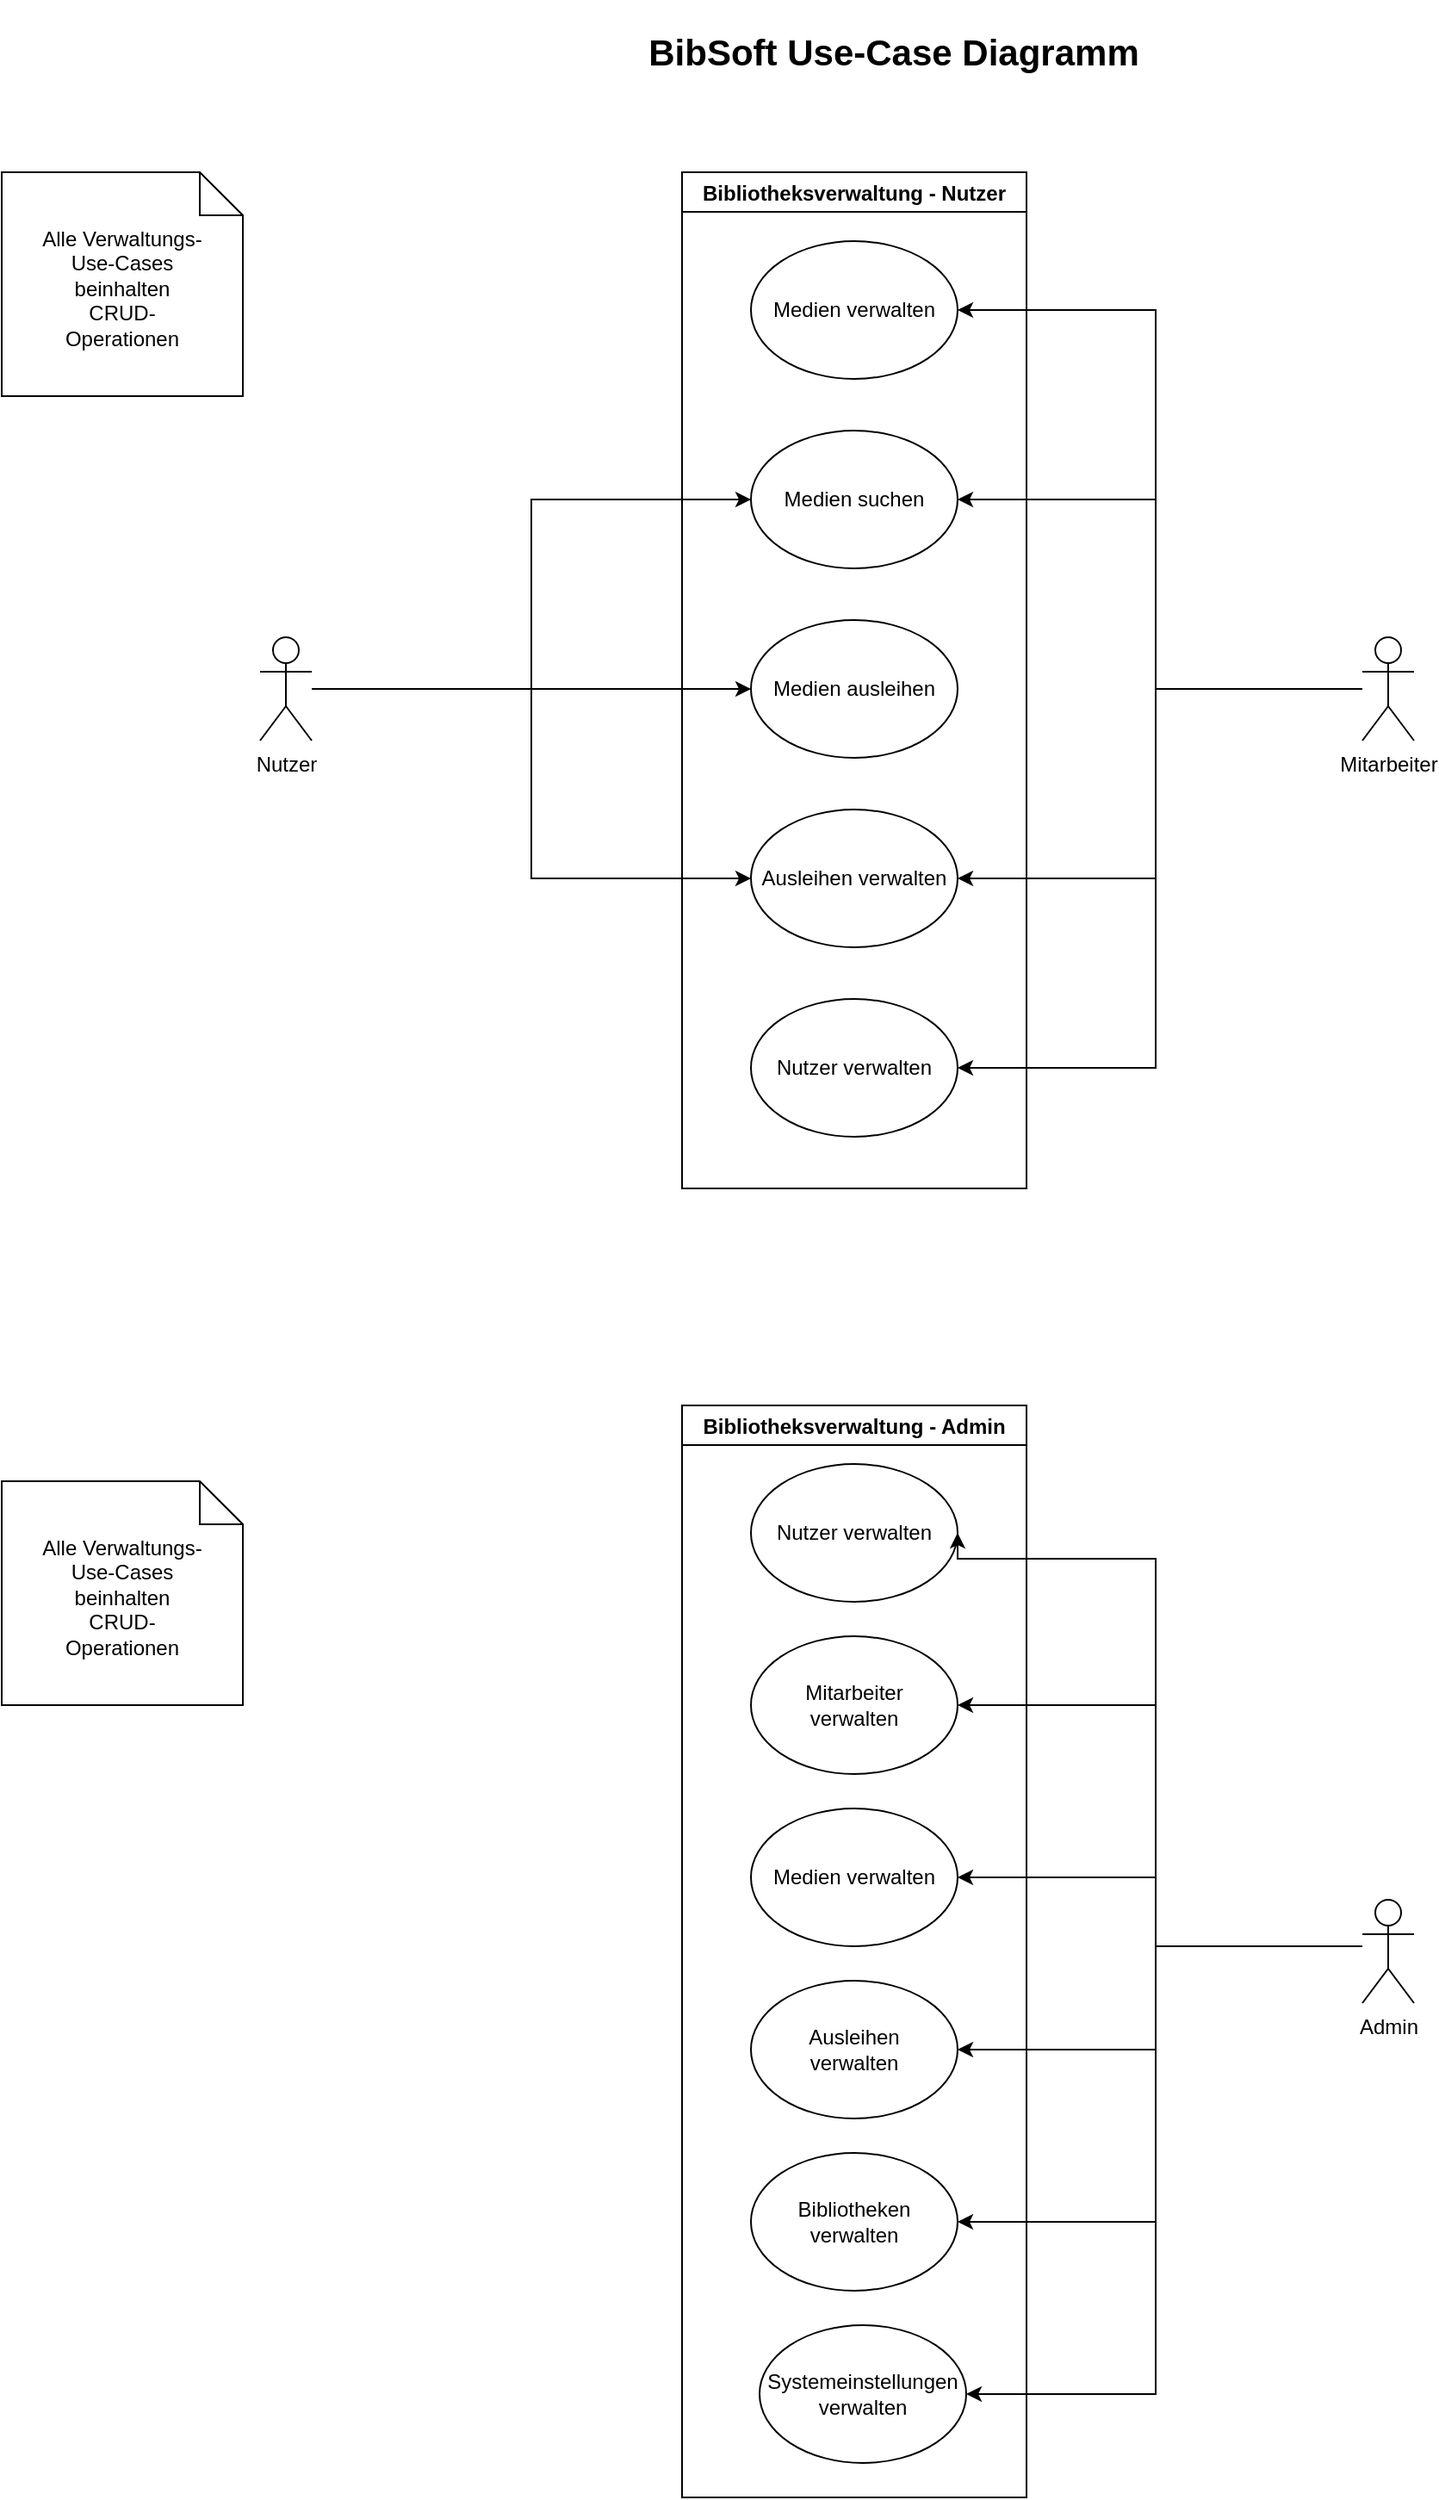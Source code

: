 <mxfile version="18.0.1" type="device" pages="5"><diagram name="Use-Case Diagramm" id="djDJoDXQgX2-3tN58dnz"><mxGraphModel dx="1106" dy="997" grid="1" gridSize="10" guides="1" tooltips="1" connect="1" arrows="1" fold="1" page="1" pageScale="1" pageWidth="1169" pageHeight="826" background="none" math="0" shadow="0"><root><mxCell id="TkkRz2cj36Zkjuk1ANnA-0"/><mxCell id="TkkRz2cj36Zkjuk1ANnA-1" parent="TkkRz2cj36Zkjuk1ANnA-0"/><mxCell id="TkkRz2cj36Zkjuk1ANnA-2" value="Bibliotheksverwaltung - Nutzer" style="swimlane;" parent="TkkRz2cj36Zkjuk1ANnA-1" vertex="1"><mxGeometry x="485" y="130" width="200" height="590" as="geometry"/></mxCell><mxCell id="TkkRz2cj36Zkjuk1ANnA-3" value="Medien suchen" style="ellipse;whiteSpace=wrap;html=1;" parent="TkkRz2cj36Zkjuk1ANnA-2" vertex="1"><mxGeometry x="40" y="150" width="120" height="80" as="geometry"/></mxCell><mxCell id="TkkRz2cj36Zkjuk1ANnA-4" value="Medien ausleihen" style="ellipse;whiteSpace=wrap;html=1;" parent="TkkRz2cj36Zkjuk1ANnA-2" vertex="1"><mxGeometry x="40" y="260" width="120" height="80" as="geometry"/></mxCell><mxCell id="TkkRz2cj36Zkjuk1ANnA-5" value="Ausleihen verwalten" style="ellipse;whiteSpace=wrap;html=1;" parent="TkkRz2cj36Zkjuk1ANnA-2" vertex="1"><mxGeometry x="40" y="370" width="120" height="80" as="geometry"/></mxCell><mxCell id="TkkRz2cj36Zkjuk1ANnA-6" value="Medien verwalten" style="ellipse;whiteSpace=wrap;html=1;" parent="TkkRz2cj36Zkjuk1ANnA-2" vertex="1"><mxGeometry x="40" y="40" width="120" height="80" as="geometry"/></mxCell><mxCell id="TkkRz2cj36Zkjuk1ANnA-7" value="Nutzer verwalten" style="ellipse;whiteSpace=wrap;html=1;" parent="TkkRz2cj36Zkjuk1ANnA-2" vertex="1"><mxGeometry x="40" y="480" width="120" height="80" as="geometry"/></mxCell><mxCell id="TkkRz2cj36Zkjuk1ANnA-8" style="edgeStyle=orthogonalEdgeStyle;rounded=0;orthogonalLoop=1;jettySize=auto;html=1;entryX=0;entryY=0.5;entryDx=0;entryDy=0;" parent="TkkRz2cj36Zkjuk1ANnA-1" source="TkkRz2cj36Zkjuk1ANnA-11" target="TkkRz2cj36Zkjuk1ANnA-3" edge="1"><mxGeometry relative="1" as="geometry"/></mxCell><mxCell id="TkkRz2cj36Zkjuk1ANnA-9" style="edgeStyle=orthogonalEdgeStyle;rounded=0;orthogonalLoop=1;jettySize=auto;html=1;entryX=0;entryY=0.5;entryDx=0;entryDy=0;" parent="TkkRz2cj36Zkjuk1ANnA-1" source="TkkRz2cj36Zkjuk1ANnA-11" target="TkkRz2cj36Zkjuk1ANnA-4" edge="1"><mxGeometry relative="1" as="geometry"/></mxCell><mxCell id="TkkRz2cj36Zkjuk1ANnA-10" style="edgeStyle=orthogonalEdgeStyle;rounded=0;orthogonalLoop=1;jettySize=auto;html=1;entryX=0;entryY=0.5;entryDx=0;entryDy=0;" parent="TkkRz2cj36Zkjuk1ANnA-1" source="TkkRz2cj36Zkjuk1ANnA-11" target="TkkRz2cj36Zkjuk1ANnA-5" edge="1"><mxGeometry relative="1" as="geometry"/></mxCell><mxCell id="TkkRz2cj36Zkjuk1ANnA-11" value="Nutzer" style="shape=umlActor;verticalLabelPosition=bottom;verticalAlign=top;html=1;outlineConnect=0;" parent="TkkRz2cj36Zkjuk1ANnA-1" vertex="1"><mxGeometry x="240" y="400" width="30" height="60" as="geometry"/></mxCell><mxCell id="TkkRz2cj36Zkjuk1ANnA-12" style="edgeStyle=orthogonalEdgeStyle;rounded=0;orthogonalLoop=1;jettySize=auto;html=1;entryX=1;entryY=0.5;entryDx=0;entryDy=0;startArrow=none;startFill=0;endArrow=classic;endFill=1;" parent="TkkRz2cj36Zkjuk1ANnA-1" source="TkkRz2cj36Zkjuk1ANnA-16" target="TkkRz2cj36Zkjuk1ANnA-6" edge="1"><mxGeometry relative="1" as="geometry"><Array as="points"><mxPoint x="760" y="430"/><mxPoint x="760" y="210"/></Array></mxGeometry></mxCell><mxCell id="TkkRz2cj36Zkjuk1ANnA-13" style="edgeStyle=orthogonalEdgeStyle;rounded=0;orthogonalLoop=1;jettySize=auto;html=1;entryX=1;entryY=0.5;entryDx=0;entryDy=0;startArrow=none;startFill=0;endArrow=classic;endFill=1;" parent="TkkRz2cj36Zkjuk1ANnA-1" source="TkkRz2cj36Zkjuk1ANnA-16" target="TkkRz2cj36Zkjuk1ANnA-3" edge="1"><mxGeometry relative="1" as="geometry"><Array as="points"><mxPoint x="760" y="430"/><mxPoint x="760" y="320"/></Array></mxGeometry></mxCell><mxCell id="TkkRz2cj36Zkjuk1ANnA-14" style="edgeStyle=orthogonalEdgeStyle;rounded=0;orthogonalLoop=1;jettySize=auto;html=1;entryX=1;entryY=0.5;entryDx=0;entryDy=0;startArrow=none;startFill=0;endArrow=classic;endFill=1;" parent="TkkRz2cj36Zkjuk1ANnA-1" source="TkkRz2cj36Zkjuk1ANnA-16" target="TkkRz2cj36Zkjuk1ANnA-5" edge="1"><mxGeometry relative="1" as="geometry"><Array as="points"><mxPoint x="760" y="430"/><mxPoint x="760" y="540"/></Array></mxGeometry></mxCell><mxCell id="TkkRz2cj36Zkjuk1ANnA-15" style="edgeStyle=orthogonalEdgeStyle;rounded=0;orthogonalLoop=1;jettySize=auto;html=1;entryX=1;entryY=0.5;entryDx=0;entryDy=0;startArrow=none;startFill=0;endArrow=classic;endFill=1;" parent="TkkRz2cj36Zkjuk1ANnA-1" source="TkkRz2cj36Zkjuk1ANnA-16" target="TkkRz2cj36Zkjuk1ANnA-7" edge="1"><mxGeometry relative="1" as="geometry"><Array as="points"><mxPoint x="760" y="430"/><mxPoint x="760" y="650"/></Array></mxGeometry></mxCell><mxCell id="TkkRz2cj36Zkjuk1ANnA-16" value="Mitarbeiter" style="shape=umlActor;verticalLabelPosition=bottom;verticalAlign=top;html=1;outlineConnect=0;" parent="TkkRz2cj36Zkjuk1ANnA-1" vertex="1"><mxGeometry x="880" y="400" width="30" height="60" as="geometry"/></mxCell><mxCell id="TkkRz2cj36Zkjuk1ANnA-17" value="Bibliotheksverwaltung - Admin" style="swimlane;" parent="TkkRz2cj36Zkjuk1ANnA-1" vertex="1"><mxGeometry x="485" y="846" width="200" height="634" as="geometry"/></mxCell><mxCell id="TkkRz2cj36Zkjuk1ANnA-18" value="Nutzer verwalten" style="ellipse;whiteSpace=wrap;html=1;" parent="TkkRz2cj36Zkjuk1ANnA-17" vertex="1"><mxGeometry x="40" y="34" width="120" height="80" as="geometry"/></mxCell><mxCell id="TkkRz2cj36Zkjuk1ANnA-19" value="Mitarbeiter&lt;br&gt;verwalten" style="ellipse;whiteSpace=wrap;html=1;" parent="TkkRz2cj36Zkjuk1ANnA-17" vertex="1"><mxGeometry x="40" y="134" width="120" height="80" as="geometry"/></mxCell><mxCell id="TkkRz2cj36Zkjuk1ANnA-20" value="Medien verwalten" style="ellipse;whiteSpace=wrap;html=1;" parent="TkkRz2cj36Zkjuk1ANnA-17" vertex="1"><mxGeometry x="40" y="234" width="120" height="80" as="geometry"/></mxCell><mxCell id="TkkRz2cj36Zkjuk1ANnA-21" value="Ausleihen&lt;br&gt;verwalten" style="ellipse;whiteSpace=wrap;html=1;" parent="TkkRz2cj36Zkjuk1ANnA-17" vertex="1"><mxGeometry x="40" y="334" width="120" height="80" as="geometry"/></mxCell><mxCell id="TkkRz2cj36Zkjuk1ANnA-22" value="Bibliotheken&lt;br&gt;verwalten" style="ellipse;whiteSpace=wrap;html=1;" parent="TkkRz2cj36Zkjuk1ANnA-17" vertex="1"><mxGeometry x="40" y="434" width="120" height="80" as="geometry"/></mxCell><mxCell id="TkkRz2cj36Zkjuk1ANnA-23" value="Systemeinstellungen&lt;br&gt;verwalten" style="ellipse;whiteSpace=wrap;html=1;" parent="TkkRz2cj36Zkjuk1ANnA-17" vertex="1"><mxGeometry x="45" y="534" width="120" height="80" as="geometry"/></mxCell><mxCell id="TkkRz2cj36Zkjuk1ANnA-24" style="edgeStyle=orthogonalEdgeStyle;rounded=0;orthogonalLoop=1;jettySize=auto;html=1;entryX=1;entryY=0.5;entryDx=0;entryDy=0;startArrow=none;startFill=0;endArrow=classic;endFill=1;" parent="TkkRz2cj36Zkjuk1ANnA-1" source="TkkRz2cj36Zkjuk1ANnA-30" target="TkkRz2cj36Zkjuk1ANnA-18" edge="1"><mxGeometry relative="1" as="geometry"><Array as="points"><mxPoint x="760" y="1160"/><mxPoint x="760" y="935"/><mxPoint x="645" y="935"/></Array></mxGeometry></mxCell><mxCell id="TkkRz2cj36Zkjuk1ANnA-25" style="edgeStyle=orthogonalEdgeStyle;rounded=0;orthogonalLoop=1;jettySize=auto;html=1;entryX=1;entryY=0.5;entryDx=0;entryDy=0;startArrow=none;startFill=0;endArrow=classic;endFill=1;" parent="TkkRz2cj36Zkjuk1ANnA-1" source="TkkRz2cj36Zkjuk1ANnA-30" target="TkkRz2cj36Zkjuk1ANnA-19" edge="1"><mxGeometry relative="1" as="geometry"><Array as="points"><mxPoint x="760" y="1160"/><mxPoint x="760" y="1020"/></Array></mxGeometry></mxCell><mxCell id="TkkRz2cj36Zkjuk1ANnA-26" style="edgeStyle=orthogonalEdgeStyle;rounded=0;orthogonalLoop=1;jettySize=auto;html=1;entryX=1;entryY=0.5;entryDx=0;entryDy=0;startArrow=none;startFill=0;endArrow=classic;endFill=1;" parent="TkkRz2cj36Zkjuk1ANnA-1" source="TkkRz2cj36Zkjuk1ANnA-30" target="TkkRz2cj36Zkjuk1ANnA-20" edge="1"><mxGeometry relative="1" as="geometry"><Array as="points"><mxPoint x="760" y="1160"/><mxPoint x="760" y="1120"/></Array></mxGeometry></mxCell><mxCell id="TkkRz2cj36Zkjuk1ANnA-27" style="edgeStyle=orthogonalEdgeStyle;rounded=0;orthogonalLoop=1;jettySize=auto;html=1;entryX=1;entryY=0.5;entryDx=0;entryDy=0;startArrow=none;startFill=0;endArrow=classic;endFill=1;" parent="TkkRz2cj36Zkjuk1ANnA-1" source="TkkRz2cj36Zkjuk1ANnA-30" target="TkkRz2cj36Zkjuk1ANnA-21" edge="1"><mxGeometry relative="1" as="geometry"><Array as="points"><mxPoint x="760" y="1160"/><mxPoint x="760" y="1220"/></Array></mxGeometry></mxCell><mxCell id="TkkRz2cj36Zkjuk1ANnA-28" style="edgeStyle=orthogonalEdgeStyle;rounded=0;orthogonalLoop=1;jettySize=auto;html=1;entryX=1;entryY=0.5;entryDx=0;entryDy=0;startArrow=none;startFill=0;endArrow=classic;endFill=1;" parent="TkkRz2cj36Zkjuk1ANnA-1" source="TkkRz2cj36Zkjuk1ANnA-30" target="TkkRz2cj36Zkjuk1ANnA-22" edge="1"><mxGeometry relative="1" as="geometry"><Array as="points"><mxPoint x="760" y="1160"/><mxPoint x="760" y="1320"/></Array></mxGeometry></mxCell><mxCell id="TkkRz2cj36Zkjuk1ANnA-29" style="edgeStyle=orthogonalEdgeStyle;rounded=0;orthogonalLoop=1;jettySize=auto;html=1;entryX=1;entryY=0.5;entryDx=0;entryDy=0;startArrow=none;startFill=0;endArrow=classic;endFill=1;" parent="TkkRz2cj36Zkjuk1ANnA-1" source="TkkRz2cj36Zkjuk1ANnA-30" target="TkkRz2cj36Zkjuk1ANnA-23" edge="1"><mxGeometry relative="1" as="geometry"><Array as="points"><mxPoint x="760" y="1160"/><mxPoint x="760" y="1420"/></Array></mxGeometry></mxCell><mxCell id="TkkRz2cj36Zkjuk1ANnA-30" value="Admin" style="shape=umlActor;verticalLabelPosition=bottom;verticalAlign=top;html=1;outlineConnect=0;" parent="TkkRz2cj36Zkjuk1ANnA-1" vertex="1"><mxGeometry x="880" y="1133" width="30" height="60" as="geometry"/></mxCell><mxCell id="TkkRz2cj36Zkjuk1ANnA-35" value="Alle Verwaltungs-&lt;br&gt;Use-Cases&lt;br&gt;beinhalten&lt;br&gt;CRUD-&lt;br&gt;Operationen" style="shape=note2;boundedLbl=1;whiteSpace=wrap;html=1;size=25;verticalAlign=top;align=center;" parent="TkkRz2cj36Zkjuk1ANnA-1" vertex="1"><mxGeometry x="90" y="890" width="140" height="130" as="geometry"/></mxCell><mxCell id="Mx2977dOOy_BFCgxzjFY-0" value="Alle Verwaltungs-&lt;br&gt;Use-Cases&lt;br&gt;beinhalten&lt;br&gt;CRUD-&lt;br&gt;Operationen" style="shape=note2;boundedLbl=1;whiteSpace=wrap;html=1;size=25;verticalAlign=top;align=center;" parent="TkkRz2cj36Zkjuk1ANnA-1" vertex="1"><mxGeometry x="90" y="130" width="140" height="130" as="geometry"/></mxCell><mxCell id="CvpU_7J1_pfPcStf9YZL-0" value="&lt;font style=&quot;font-size: 21px;&quot;&gt;&lt;b&gt;BibSoft Use-Case Diagramm&lt;/b&gt;&lt;/font&gt;" style="text;html=1;strokeColor=none;fillColor=none;align=center;verticalAlign=middle;whiteSpace=wrap;rounded=0;" parent="TkkRz2cj36Zkjuk1ANnA-1" vertex="1"><mxGeometry x="438" y="30" width="340" height="60" as="geometry"/></mxCell></root></mxGraphModel></diagram><diagram id="dsqW5R9QEfNY24bmlQZY" name="Verteilungsdiagramm"><mxGraphModel dx="2043" dy="2020" grid="1" gridSize="10" guides="1" tooltips="1" connect="1" arrows="1" fold="1" page="1" pageScale="1" pageWidth="1169" pageHeight="827" math="0" shadow="0"><root><mxCell id="0"/><mxCell id="1" parent="0"/><mxCell id="-2nlcYGv-UUn_dcejN8y-1" style="edgeStyle=orthogonalEdgeStyle;rounded=0;orthogonalLoop=1;jettySize=auto;html=1;startArrow=classic;startFill=1;endArrow=classic;endFill=1;" parent="1" source="99wlMZD27FYkTKZRDMi3-4" target="PqN9L8D5GDzpNG6LoYSj-1" edge="1"><mxGeometry relative="1" as="geometry"/></mxCell><mxCell id="pPR8oDIczGMeXyQ__RTo-3" value="Replikation" style="edgeLabel;html=1;align=center;verticalAlign=middle;resizable=0;points=[];" vertex="1" connectable="0" parent="-2nlcYGv-UUn_dcejN8y-1"><mxGeometry x="-0.01" y="-1" relative="1" as="geometry"><mxPoint as="offset"/></mxGeometry></mxCell><mxCell id="99wlMZD27FYkTKZRDMi3-4" value="Rechenzentrum 1" style="verticalAlign=top;align=center;spacingTop=8;spacingLeft=2;spacingRight=12;shape=cube;size=10;direction=south;fontStyle=4;html=1;fillColor=none;" parent="1" vertex="1"><mxGeometry x="40" y="190" width="430" height="260" as="geometry"/></mxCell><mxCell id="99wlMZD27FYkTKZRDMi3-2" value="Webserver" style="shape=module;align=left;spacingLeft=20;align=center;verticalAlign=top;" parent="1" vertex="1"><mxGeometry x="200" y="314" width="100" height="50" as="geometry"/></mxCell><mxCell id="99wlMZD27FYkTKZRDMi3-5" value="DBMS" style="shape=module;align=left;spacingLeft=20;align=center;verticalAlign=top;" parent="1" vertex="1"><mxGeometry x="70" y="240" width="100" height="50" as="geometry"/></mxCell><mxCell id="-2nlcYGv-UUn_dcejN8y-4" style="edgeStyle=orthogonalEdgeStyle;rounded=0;orthogonalLoop=1;jettySize=auto;html=1;entryX=0.99;entryY=0.499;entryDx=0;entryDy=0;entryPerimeter=0;startArrow=none;startFill=0;endArrow=classic;endFill=1;" parent="1" source="FHCLYnAmANprQJY8V0KU-1" target="-2nlcYGv-UUn_dcejN8y-2" edge="1"><mxGeometry relative="1" as="geometry"><Array as="points"><mxPoint x="580" y="707"/></Array></mxGeometry></mxCell><mxCell id="FHCLYnAmANprQJY8V0KU-1" value="Web-Client" style="verticalAlign=top;align=center;spacingTop=8;spacingLeft=2;spacingRight=12;shape=cube;size=10;direction=south;fontStyle=4;html=1;" parent="1" vertex="1"><mxGeometry x="520" y="720" width="120" height="54.67" as="geometry"/></mxCell><mxCell id="FHCLYnAmANprQJY8V0KU-3" value="Anwendungs-&#10;server" style="shape=module;align=left;spacingLeft=20;align=center;verticalAlign=top;" parent="1" vertex="1"><mxGeometry x="200" y="240" width="100" height="50" as="geometry"/></mxCell><mxCell id="Zk6dnU8Wee6MkrLu1Xx2-1" value="Load&#10;Balancer" style="shape=module;align=left;spacingLeft=20;align=center;verticalAlign=top;" parent="1" vertex="1"><mxGeometry x="200" y="387" width="100" height="50" as="geometry"/></mxCell><mxCell id="PqN9L8D5GDzpNG6LoYSj-1" value="Rechenzentrum 2" style="verticalAlign=top;align=center;spacingTop=8;spacingLeft=2;spacingRight=12;shape=cube;size=10;direction=south;fontStyle=4;html=1;fillColor=none;" parent="1" vertex="1"><mxGeometry x="670" y="190" width="430" height="260" as="geometry"/></mxCell><mxCell id="PqN9L8D5GDzpNG6LoYSj-2" value="Webserver" style="shape=module;align=left;spacingLeft=20;align=center;verticalAlign=top;" parent="1" vertex="1"><mxGeometry x="830" y="314" width="100" height="50" as="geometry"/></mxCell><mxCell id="PqN9L8D5GDzpNG6LoYSj-3" value="DBMS" style="shape=module;align=left;spacingLeft=20;align=center;verticalAlign=top;" parent="1" vertex="1"><mxGeometry x="700" y="240" width="100" height="50" as="geometry"/></mxCell><mxCell id="PqN9L8D5GDzpNG6LoYSj-4" value="Anwendungs-&#10;server" style="shape=module;align=left;spacingLeft=20;align=center;verticalAlign=top;" parent="1" vertex="1"><mxGeometry x="830" y="240" width="100" height="50" as="geometry"/></mxCell><mxCell id="PqN9L8D5GDzpNG6LoYSj-5" value="Load&#10;Balancer" style="shape=module;align=left;spacingLeft=20;align=center;verticalAlign=top;" parent="1" vertex="1"><mxGeometry x="830" y="387" width="100" height="50" as="geometry"/></mxCell><mxCell id="PqN9L8D5GDzpNG6LoYSj-7" style="edgeStyle=orthogonalEdgeStyle;rounded=0;orthogonalLoop=1;jettySize=auto;html=1;entryX=0;entryY=0;entryDx=260;entryDy=220;entryPerimeter=0;startArrow=none;startFill=0;endArrow=classic;endFill=1;exitX=0;exitY=0;exitDx=0;exitDy=55;exitPerimeter=0;" parent="1" source="-2nlcYGv-UUn_dcejN8y-2" target="99wlMZD27FYkTKZRDMi3-4" edge="1"><mxGeometry relative="1" as="geometry"><mxPoint x="580" y="530" as="sourcePoint"/></mxGeometry></mxCell><mxCell id="PqN9L8D5GDzpNG6LoYSj-8" style="edgeStyle=orthogonalEdgeStyle;rounded=0;orthogonalLoop=1;jettySize=auto;html=1;entryX=0;entryY=0;entryDx=260;entryDy=220;entryPerimeter=0;startArrow=none;startFill=0;endArrow=classic;endFill=1;exitX=0;exitY=0;exitDx=0;exitDy=55;exitPerimeter=0;" parent="1" source="-2nlcYGv-UUn_dcejN8y-2" target="PqN9L8D5GDzpNG6LoYSj-1" edge="1"><mxGeometry relative="1" as="geometry"><mxPoint x="580" y="530" as="sourcePoint"/></mxGeometry></mxCell><mxCell id="-2nlcYGv-UUn_dcejN8y-2" value="Router" style="verticalAlign=top;align=center;spacingTop=8;spacingLeft=2;spacingRight=12;shape=cube;size=10;direction=south;fontStyle=4;html=1;" parent="1" vertex="1"><mxGeometry x="520" y="550" width="120" height="54.67" as="geometry"/></mxCell><mxCell id="Ix0O3G1QQB4zPQ8G_onC-1" value="FiBu-&#10;server" style="shape=module;align=left;spacingLeft=20;align=center;verticalAlign=top;" parent="1" vertex="1"><mxGeometry x="330" y="240" width="100" height="50" as="geometry"/></mxCell><mxCell id="Ix0O3G1QQB4zPQ8G_onC-2" value="FiBu-&#10;server" style="shape=module;align=left;spacingLeft=20;align=center;verticalAlign=top;" parent="1" vertex="1"><mxGeometry x="970" y="240" width="100" height="50" as="geometry"/></mxCell><mxCell id="Ix0O3G1QQB4zPQ8G_onC-3" value="BI-&#10;server" style="shape=module;align=left;spacingLeft=20;align=center;verticalAlign=top;" parent="1" vertex="1"><mxGeometry x="330" y="314" width="100" height="50" as="geometry"/></mxCell><mxCell id="_CqWNhzjEkWnVXsjgkO6-3" value="SAN" style="shape=module;align=left;spacingLeft=20;align=center;verticalAlign=top;" parent="1" vertex="1"><mxGeometry x="70" y="310" width="100" height="50" as="geometry"/></mxCell><mxCell id="_CqWNhzjEkWnVXsjgkO6-4" value="SAN" style="shape=module;align=left;spacingLeft=20;align=center;verticalAlign=top;" parent="1" vertex="1"><mxGeometry x="700" y="314" width="100" height="50" as="geometry"/></mxCell><mxCell id="pPR8oDIczGMeXyQ__RTo-1" value="Weitere Rechenzentren sind möglich um die Verfügbarkeit weiter zu erhöhen" style="shape=note2;boundedLbl=1;whiteSpace=wrap;html=1;size=25;verticalAlign=top;align=center;" vertex="1" parent="1"><mxGeometry x="40" y="560" width="120" height="120" as="geometry"/></mxCell><mxCell id="VsJwyIkVu7LAYZ81Igpm-1" value="&lt;font style=&quot;font-size: 21px;&quot;&gt;&lt;b&gt;BibSoft Verteilungsdiagramm&lt;/b&gt;&lt;/font&gt;" style="text;html=1;strokeColor=none;fillColor=none;align=center;verticalAlign=middle;whiteSpace=wrap;rounded=0;" vertex="1" parent="1"><mxGeometry x="420" y="40" width="340" height="60" as="geometry"/></mxCell></root></mxGraphModel></diagram><diagram id="C-SHF0PDQpuzkWJQgOCo" name="Komponentendiagramm"><mxGraphModel dx="2395" dy="2039" grid="1" gridSize="10" guides="1" tooltips="1" connect="1" arrows="1" fold="1" page="1" pageScale="1" pageWidth="1169" pageHeight="827" math="0" shadow="0"><root><mxCell id="0"/><mxCell id="1" parent="0"/><mxCell id="ZivGXHswblIdEWFcTS6k-1" value="«component»&lt;br&gt;&lt;b&gt;BI/Reporting&lt;/b&gt;" style="html=1;dropTarget=0;fillColor=none;" parent="1" vertex="1"><mxGeometry x="-1110" y="-418" width="180" height="90" as="geometry"/></mxCell><mxCell id="ZivGXHswblIdEWFcTS6k-2" value="" style="shape=module;jettyWidth=8;jettyHeight=4;fillColor=none;" parent="ZivGXHswblIdEWFcTS6k-1" vertex="1"><mxGeometry x="1" width="20" height="20" relative="1" as="geometry"><mxPoint x="-27" y="7" as="offset"/></mxGeometry></mxCell><mxCell id="ZivGXHswblIdEWFcTS6k-5" value="«component»&lt;br&gt;&lt;b&gt;FiBu&lt;/b&gt;" style="html=1;dropTarget=0;fillColor=none;" parent="1" vertex="1"><mxGeometry x="-263" y="-618" width="180" height="90" as="geometry"/></mxCell><mxCell id="ZivGXHswblIdEWFcTS6k-6" value="" style="shape=module;jettyWidth=8;jettyHeight=4;fillColor=none;" parent="ZivGXHswblIdEWFcTS6k-5" vertex="1"><mxGeometry x="1" width="20" height="20" relative="1" as="geometry"><mxPoint x="-27" y="7" as="offset"/></mxGeometry></mxCell><mxCell id="ZivGXHswblIdEWFcTS6k-7" value="«component»&lt;br&gt;&lt;b&gt;DBMS&lt;/b&gt;" style="html=1;dropTarget=0;fillColor=none;" parent="1" vertex="1"><mxGeometry x="-870" y="-705" width="180" height="90" as="geometry"/></mxCell><mxCell id="ZivGXHswblIdEWFcTS6k-8" value="" style="shape=module;jettyWidth=8;jettyHeight=4;fillColor=none;" parent="ZivGXHswblIdEWFcTS6k-7" vertex="1"><mxGeometry x="1" width="20" height="20" relative="1" as="geometry"><mxPoint x="-27" y="7" as="offset"/></mxGeometry></mxCell><mxCell id="ZivGXHswblIdEWFcTS6k-15" value="«component»&lt;br&gt;&lt;b&gt;Web UI&lt;/b&gt;" style="html=1;dropTarget=0;fillColor=none;" parent="1" vertex="1"><mxGeometry x="-860" y="-125" width="180" height="90" as="geometry"/></mxCell><mxCell id="ZivGXHswblIdEWFcTS6k-16" value="" style="shape=module;jettyWidth=8;jettyHeight=4;fillColor=none;" parent="ZivGXHswblIdEWFcTS6k-15" vertex="1"><mxGeometry x="1" width="20" height="20" relative="1" as="geometry"><mxPoint x="-27" y="7" as="offset"/></mxGeometry></mxCell><mxCell id="VpBFMonHox_AK5_1JAA1-4" value="«component»&lt;br&gt;&lt;b&gt;Registration&lt;br&gt;&lt;/b&gt;" style="html=1;dropTarget=0;fillColor=none;" parent="1" vertex="1"><mxGeometry x="-605" y="-125" width="180" height="90" as="geometry"/></mxCell><mxCell id="VpBFMonHox_AK5_1JAA1-5" value="" style="shape=module;jettyWidth=8;jettyHeight=4;fillColor=none;" parent="VpBFMonHox_AK5_1JAA1-4" vertex="1"><mxGeometry x="1" width="20" height="20" relative="1" as="geometry"><mxPoint x="-27" y="7" as="offset"/></mxGeometry></mxCell><mxCell id="YInh5PhdJSgUr5brBH9J-1" value="«component»&lt;br&gt;&lt;b&gt;Lease Manager&lt;/b&gt;" style="html=1;dropTarget=0;fillColor=none;" parent="1" vertex="1"><mxGeometry x="-363" y="-418" width="180" height="90" as="geometry"/></mxCell><mxCell id="YInh5PhdJSgUr5brBH9J-2" value="" style="shape=module;jettyWidth=8;jettyHeight=4;fillColor=none;" parent="YInh5PhdJSgUr5brBH9J-1" vertex="1"><mxGeometry x="1" width="20" height="20" relative="1" as="geometry"><mxPoint x="-27" y="7" as="offset"/></mxGeometry></mxCell><mxCell id="YInh5PhdJSgUr5brBH9J-3" value="«component»&lt;br&gt;&lt;b&gt;Library Manager&lt;/b&gt;" style="html=1;dropTarget=0;fillColor=none;" parent="1" vertex="1"><mxGeometry x="-600" y="-418" width="180" height="90" as="geometry"/></mxCell><mxCell id="YInh5PhdJSgUr5brBH9J-4" value="" style="shape=module;jettyWidth=8;jettyHeight=4;fillColor=none;" parent="YInh5PhdJSgUr5brBH9J-3" vertex="1"><mxGeometry x="1" width="20" height="20" relative="1" as="geometry"><mxPoint x="-27" y="7" as="offset"/></mxGeometry></mxCell><mxCell id="YInh5PhdJSgUr5brBH9J-5" value="«component»&lt;br&gt;&lt;b&gt;Inventory Manager&lt;/b&gt;" style="html=1;dropTarget=0;fillColor=none;" parent="1" vertex="1"><mxGeometry x="-870" y="-418" width="180" height="90" as="geometry"/></mxCell><mxCell id="YInh5PhdJSgUr5brBH9J-6" value="" style="shape=module;jettyWidth=8;jettyHeight=4;fillColor=none;" parent="YInh5PhdJSgUr5brBH9J-5" vertex="1"><mxGeometry x="1" width="20" height="20" relative="1" as="geometry"><mxPoint x="-27" y="7" as="offset"/></mxGeometry></mxCell><mxCell id="YInh5PhdJSgUr5brBH9J-20" value="«component»&lt;br&gt;&lt;b&gt;Mailserver&lt;/b&gt;" style="html=1;dropTarget=0;fillColor=none;" parent="1" vertex="1"><mxGeometry x="-483" y="-618" width="180" height="90" as="geometry"/></mxCell><mxCell id="YInh5PhdJSgUr5brBH9J-21" value="" style="shape=module;jettyWidth=8;jettyHeight=4;fillColor=none;" parent="YInh5PhdJSgUr5brBH9J-20" vertex="1"><mxGeometry x="1" width="20" height="20" relative="1" as="geometry"><mxPoint x="-27" y="7" as="offset"/></mxGeometry></mxCell><mxCell id="YInh5PhdJSgUr5brBH9J-50" style="edgeStyle=orthogonalEdgeStyle;rounded=0;orthogonalLoop=1;jettySize=auto;html=1;entryX=0.5;entryY=1;entryDx=0;entryDy=0;startArrow=none;startFill=0;endArrow=none;endFill=0;" parent="1" source="YInh5PhdJSgUr5brBH9J-49" target="YInh5PhdJSgUr5brBH9J-20" edge="1"><mxGeometry relative="1" as="geometry"/></mxCell><mxCell id="YInh5PhdJSgUr5brBH9J-49" value="" style="ellipse;whiteSpace=wrap;html=1;aspect=fixed;fillColor=none;" parent="1" vertex="1"><mxGeometry x="-398" y="-508" width="10" height="10" as="geometry"/></mxCell><mxCell id="YInh5PhdJSgUr5brBH9J-52" style="edgeStyle=orthogonalEdgeStyle;rounded=0;orthogonalLoop=1;jettySize=auto;html=1;entryX=0.5;entryY=0;entryDx=0;entryDy=0;startArrow=none;startFill=0;endArrow=none;endFill=0;" parent="1" source="YInh5PhdJSgUr5brBH9J-51" target="YInh5PhdJSgUr5brBH9J-1" edge="1"><mxGeometry relative="1" as="geometry"><mxPoint x="-230" y="-405" as="targetPoint"/></mxGeometry></mxCell><mxCell id="YInh5PhdJSgUr5brBH9J-51" value="" style="shape=requiredInterface;html=1;verticalLabelPosition=bottom;sketch=0;fillColor=none;rotation=90;" parent="1" vertex="1"><mxGeometry x="-398" y="-508" width="10" height="20" as="geometry"/></mxCell><mxCell id="YInh5PhdJSgUr5brBH9J-58" style="edgeStyle=orthogonalEdgeStyle;rounded=0;orthogonalLoop=1;jettySize=auto;html=1;entryX=0.886;entryY=0.998;entryDx=0;entryDy=0;entryPerimeter=0;startArrow=none;startFill=0;endArrow=none;endFill=0;" parent="1" source="YInh5PhdJSgUr5brBH9J-53" target="ZivGXHswblIdEWFcTS6k-7" edge="1"><mxGeometry relative="1" as="geometry"/></mxCell><mxCell id="YInh5PhdJSgUr5brBH9J-53" value="" style="ellipse;whiteSpace=wrap;html=1;aspect=fixed;fillColor=none;" parent="1" vertex="1"><mxGeometry x="-715" y="-550" width="10" height="10" as="geometry"/></mxCell><mxCell id="YInh5PhdJSgUr5brBH9J-61" style="edgeStyle=orthogonalEdgeStyle;rounded=0;orthogonalLoop=1;jettySize=auto;html=1;startArrow=none;startFill=0;endArrow=none;endFill=0;entryX=0.5;entryY=0;entryDx=0;entryDy=0;exitX=1;exitY=0.5;exitDx=0;exitDy=0;exitPerimeter=0;" parent="1" source="YInh5PhdJSgUr5brBH9J-55" target="YInh5PhdJSgUr5brBH9J-3" edge="1"><mxGeometry relative="1" as="geometry"><mxPoint x="-560" y="-465" as="targetPoint"/></mxGeometry></mxCell><mxCell id="YInh5PhdJSgUr5brBH9J-55" value="" style="shape=requiredInterface;html=1;verticalLabelPosition=bottom;sketch=0;fillColor=none;rotation=90;" parent="1" vertex="1"><mxGeometry x="-715" y="-550" width="10" height="20" as="geometry"/></mxCell><mxCell id="XnVwxRh7XBejx-a5mPJP-6" style="edgeStyle=orthogonalEdgeStyle;rounded=0;orthogonalLoop=1;jettySize=auto;html=1;entryX=1.015;entryY=0.274;entryDx=0;entryDy=0;entryPerimeter=0;startArrow=none;startFill=0;endArrow=none;endFill=0;" parent="1" source="YInh5PhdJSgUr5brBH9J-62" target="YInh5PhdJSgUr5brBH9J-3" edge="1"><mxGeometry relative="1" as="geometry"/></mxCell><mxCell id="YInh5PhdJSgUr5brBH9J-62" value="" style="ellipse;whiteSpace=wrap;html=1;aspect=fixed;fillColor=none;" parent="1" vertex="1"><mxGeometry x="-400" y="-385" width="10" height="10" as="geometry"/></mxCell><mxCell id="XnVwxRh7XBejx-a5mPJP-8" style="edgeStyle=orthogonalEdgeStyle;rounded=0;orthogonalLoop=1;jettySize=auto;html=1;entryX=0;entryY=0.422;entryDx=0;entryDy=0;entryPerimeter=0;startArrow=none;startFill=0;endArrow=none;endFill=0;" parent="1" source="YInh5PhdJSgUr5brBH9J-64" target="YInh5PhdJSgUr5brBH9J-1" edge="1"><mxGeometry relative="1" as="geometry"/></mxCell><mxCell id="YInh5PhdJSgUr5brBH9J-64" value="" style="shape=requiredInterface;html=1;verticalLabelPosition=bottom;sketch=0;fillColor=none;rotation=0;" parent="1" vertex="1"><mxGeometry x="-396" y="-390" width="10" height="20" as="geometry"/></mxCell><mxCell id="gScABJItSV9MTb5t9fwK-1" value="«component»&lt;br&gt;&lt;b&gt;BI DBMS&lt;/b&gt;" style="html=1;dropTarget=0;fillColor=none;" parent="1" vertex="1"><mxGeometry x="-1110" y="-558" width="180" height="90" as="geometry"/></mxCell><mxCell id="gScABJItSV9MTb5t9fwK-2" value="" style="shape=module;jettyWidth=8;jettyHeight=4;fillColor=none;" parent="gScABJItSV9MTb5t9fwK-1" vertex="1"><mxGeometry x="1" width="20" height="20" relative="1" as="geometry"><mxPoint x="-27" y="7" as="offset"/></mxGeometry></mxCell><mxCell id="gScABJItSV9MTb5t9fwK-10" style="edgeStyle=orthogonalEdgeStyle;rounded=0;orthogonalLoop=1;jettySize=auto;html=1;entryX=0.5;entryY=1;entryDx=0;entryDy=0;startArrow=none;startFill=0;endArrow=none;endFill=0;" parent="1" source="gScABJItSV9MTb5t9fwK-6" target="gScABJItSV9MTb5t9fwK-1" edge="1"><mxGeometry relative="1" as="geometry"/></mxCell><mxCell id="gScABJItSV9MTb5t9fwK-6" value="" style="ellipse;whiteSpace=wrap;html=1;aspect=fixed;fillColor=none;" parent="1" vertex="1"><mxGeometry x="-1025" y="-448" width="10" height="10" as="geometry"/></mxCell><mxCell id="gScABJItSV9MTb5t9fwK-7" value="" style="shape=requiredInterface;html=1;verticalLabelPosition=bottom;sketch=0;fillColor=none;rotation=90;" parent="1" vertex="1"><mxGeometry x="-1025" y="-448" width="10" height="20" as="geometry"/></mxCell><mxCell id="fDhq7nvY8l1rIA8yV0wR-1" value="«component»&lt;br&gt;&lt;b&gt;User Manager&lt;br&gt;&lt;/b&gt;" style="html=1;dropTarget=0;fillColor=none;" parent="1" vertex="1"><mxGeometry x="-480" y="-265" width="180" height="90" as="geometry"/></mxCell><mxCell id="fDhq7nvY8l1rIA8yV0wR-2" value="" style="shape=module;jettyWidth=8;jettyHeight=4;fillColor=none;" parent="fDhq7nvY8l1rIA8yV0wR-1" vertex="1"><mxGeometry x="1" width="20" height="20" relative="1" as="geometry"><mxPoint x="-27" y="7" as="offset"/></mxGeometry></mxCell><mxCell id="UN7qhlSZxoXcwq5Cy2I7-5" style="edgeStyle=orthogonalEdgeStyle;rounded=0;orthogonalLoop=1;jettySize=auto;html=1;entryX=-0.003;entryY=0.223;entryDx=0;entryDy=0;entryPerimeter=0;startArrow=none;startFill=0;endArrow=none;endFill=0;" parent="1" source="UN7qhlSZxoXcwq5Cy2I7-3" target="YInh5PhdJSgUr5brBH9J-3" edge="1"><mxGeometry relative="1" as="geometry"/></mxCell><mxCell id="UN7qhlSZxoXcwq5Cy2I7-3" value="" style="shape=requiredInterface;html=1;verticalLabelPosition=bottom;sketch=0;fillColor=none;rotation=0;" parent="1" vertex="1"><mxGeometry x="-645" y="-408" width="10" height="20" as="geometry"/></mxCell><mxCell id="XnVwxRh7XBejx-a5mPJP-1" style="edgeStyle=orthogonalEdgeStyle;rounded=0;orthogonalLoop=1;jettySize=auto;html=1;entryX=0.999;entryY=0.223;entryDx=0;entryDy=0;entryPerimeter=0;startArrow=none;startFill=0;endArrow=none;endFill=0;" parent="1" source="UN7qhlSZxoXcwq5Cy2I7-4" target="YInh5PhdJSgUr5brBH9J-5" edge="1"><mxGeometry relative="1" as="geometry"/></mxCell><mxCell id="UN7qhlSZxoXcwq5Cy2I7-4" value="" style="ellipse;whiteSpace=wrap;html=1;aspect=fixed;fillColor=none;" parent="1" vertex="1"><mxGeometry x="-650" y="-403" width="10" height="10" as="geometry"/></mxCell><mxCell id="xlaTauqvVkhTNOY6vq6H-1" value="&lt;font style=&quot;font-size: 21px;&quot;&gt;&lt;b&gt;BibSoft Komponentendiagramm&lt;/b&gt;&lt;/font&gt;" style="text;html=1;strokeColor=none;fillColor=none;align=center;verticalAlign=middle;whiteSpace=wrap;rounded=0;" parent="1" vertex="1"><mxGeometry x="-754" y="-800" width="340" height="60" as="geometry"/></mxCell><mxCell id="xlaTauqvVkhTNOY6vq6H-4" style="edgeStyle=orthogonalEdgeStyle;rounded=0;orthogonalLoop=1;jettySize=auto;html=1;entryX=0.196;entryY=1.024;entryDx=0;entryDy=0;entryPerimeter=0;fontSize=21;startArrow=none;startFill=0;endArrow=none;endFill=0;" parent="1" source="xlaTauqvVkhTNOY6vq6H-3" target="ZivGXHswblIdEWFcTS6k-5" edge="1"><mxGeometry relative="1" as="geometry"/></mxCell><mxCell id="xlaTauqvVkhTNOY6vq6H-3" value="" style="ellipse;whiteSpace=wrap;html=1;aspect=fixed;fillColor=none;" parent="1" vertex="1"><mxGeometry x="-233" y="-508" width="10" height="10" as="geometry"/></mxCell><mxCell id="xlaTauqvVkhTNOY6vq6H-6" style="edgeStyle=orthogonalEdgeStyle;rounded=0;orthogonalLoop=1;jettySize=auto;html=1;exitX=1;exitY=0.5;exitDx=0;exitDy=0;exitPerimeter=0;fontSize=21;startArrow=none;startFill=0;endArrow=none;endFill=0;entryX=0.75;entryY=0;entryDx=0;entryDy=0;" parent="1" source="xlaTauqvVkhTNOY6vq6H-5" target="YInh5PhdJSgUr5brBH9J-1" edge="1"><mxGeometry relative="1" as="geometry"><mxPoint x="-64.778" y="-495" as="targetPoint"/></mxGeometry></mxCell><mxCell id="xlaTauqvVkhTNOY6vq6H-5" value="" style="shape=requiredInterface;html=1;verticalLabelPosition=bottom;sketch=0;fillColor=none;rotation=90;" parent="1" vertex="1"><mxGeometry x="-233" y="-508" width="10" height="20" as="geometry"/></mxCell><mxCell id="xlaTauqvVkhTNOY6vq6H-11" style="edgeStyle=orthogonalEdgeStyle;rounded=0;orthogonalLoop=1;jettySize=auto;html=1;entryX=0.167;entryY=1;entryDx=0;entryDy=0;entryPerimeter=0;fontSize=21;startArrow=none;startFill=0;endArrow=none;endFill=0;" parent="1" source="xlaTauqvVkhTNOY6vq6H-9" target="ZivGXHswblIdEWFcTS6k-7" edge="1"><mxGeometry relative="1" as="geometry"/></mxCell><mxCell id="xlaTauqvVkhTNOY6vq6H-9" value="" style="ellipse;whiteSpace=wrap;html=1;aspect=fixed;fillColor=none;" parent="1" vertex="1"><mxGeometry x="-845" y="-550" width="10" height="10" as="geometry"/></mxCell><mxCell id="xlaTauqvVkhTNOY6vq6H-12" style="edgeStyle=orthogonalEdgeStyle;rounded=0;orthogonalLoop=1;jettySize=auto;html=1;entryX=0.164;entryY=-0.01;entryDx=0;entryDy=0;entryPerimeter=0;fontSize=21;startArrow=none;startFill=0;endArrow=none;endFill=0;" parent="1" source="xlaTauqvVkhTNOY6vq6H-10" target="YInh5PhdJSgUr5brBH9J-5" edge="1"><mxGeometry relative="1" as="geometry"/></mxCell><mxCell id="xlaTauqvVkhTNOY6vq6H-10" value="" style="shape=requiredInterface;html=1;verticalLabelPosition=bottom;sketch=0;fillColor=none;rotation=90;" parent="1" vertex="1"><mxGeometry x="-845" y="-550" width="10" height="20" as="geometry"/></mxCell><mxCell id="xlaTauqvVkhTNOY6vq6H-16" style="edgeStyle=orthogonalEdgeStyle;rounded=0;orthogonalLoop=1;jettySize=auto;html=1;entryX=0;entryY=0.378;entryDx=0;entryDy=0;entryPerimeter=0;fontSize=21;startArrow=none;startFill=0;endArrow=none;endFill=0;exitX=1;exitY=0.5;exitDx=0;exitDy=0;exitPerimeter=0;" parent="1" source="xlaTauqvVkhTNOY6vq6H-13" target="fDhq7nvY8l1rIA8yV0wR-1" edge="1"><mxGeometry relative="1" as="geometry"/></mxCell><mxCell id="xlaTauqvVkhTNOY6vq6H-13" value="" style="shape=requiredInterface;html=1;verticalLabelPosition=bottom;sketch=0;fillColor=none;rotation=90;" parent="1" vertex="1"><mxGeometry x="-510" y="-295" width="10" height="20" as="geometry"/></mxCell><mxCell id="xlaTauqvVkhTNOY6vq6H-15" style="edgeStyle=orthogonalEdgeStyle;rounded=0;orthogonalLoop=1;jettySize=auto;html=1;fontSize=21;startArrow=none;startFill=0;endArrow=none;endFill=0;" parent="1" source="xlaTauqvVkhTNOY6vq6H-14" edge="1"><mxGeometry relative="1" as="geometry"><mxPoint x="-505" y="-315" as="targetPoint"/></mxGeometry></mxCell><mxCell id="xlaTauqvVkhTNOY6vq6H-14" value="" style="ellipse;whiteSpace=wrap;html=1;aspect=fixed;fillColor=none;" parent="1" vertex="1"><mxGeometry x="-510" y="-295" width="10" height="10" as="geometry"/></mxCell><mxCell id="xlaTauqvVkhTNOY6vq6H-18" style="edgeStyle=orthogonalEdgeStyle;rounded=0;orthogonalLoop=1;jettySize=auto;html=1;entryX=0;entryY=0.722;entryDx=0;entryDy=0;entryPerimeter=0;fontSize=21;startArrow=none;startFill=0;endArrow=none;endFill=0;" parent="1" source="xlaTauqvVkhTNOY6vq6H-17" target="fDhq7nvY8l1rIA8yV0wR-1" edge="1"><mxGeometry relative="1" as="geometry"/></mxCell><mxCell id="xlaTauqvVkhTNOY6vq6H-17" value="" style="ellipse;whiteSpace=wrap;html=1;aspect=fixed;fillColor=none;" parent="1" vertex="1"><mxGeometry x="-510" y="-205" width="10" height="10" as="geometry"/></mxCell><mxCell id="xlaTauqvVkhTNOY6vq6H-20" style="edgeStyle=orthogonalEdgeStyle;rounded=0;orthogonalLoop=1;jettySize=auto;html=1;entryX=0.339;entryY=-0.002;entryDx=0;entryDy=0;entryPerimeter=0;fontSize=21;startArrow=none;startFill=0;endArrow=none;endFill=0;exitX=1;exitY=0.5;exitDx=0;exitDy=0;exitPerimeter=0;" parent="1" source="xlaTauqvVkhTNOY6vq6H-19" target="VpBFMonHox_AK5_1JAA1-4" edge="1"><mxGeometry relative="1" as="geometry"/></mxCell><mxCell id="xlaTauqvVkhTNOY6vq6H-19" value="" style="shape=requiredInterface;html=1;verticalLabelPosition=bottom;sketch=0;fillColor=none;rotation=-180;" parent="1" vertex="1"><mxGeometry x="-515" y="-210" width="10" height="20" as="geometry"/></mxCell><mxCell id="T_Tdcu6wDWmfpy0u-Y8r-4" style="edgeStyle=orthogonalEdgeStyle;rounded=0;orthogonalLoop=1;jettySize=auto;html=1;entryX=0.194;entryY=1;entryDx=0;entryDy=0;entryPerimeter=0;fontSize=21;startArrow=none;startFill=0;endArrow=none;endFill=0;" parent="1" source="T_Tdcu6wDWmfpy0u-Y8r-3" target="YInh5PhdJSgUr5brBH9J-3" edge="1"><mxGeometry relative="1" as="geometry"/></mxCell><mxCell id="T_Tdcu6wDWmfpy0u-Y8r-3" value="" style="ellipse;whiteSpace=wrap;html=1;aspect=fixed;fillColor=none;" parent="1" vertex="1"><mxGeometry x="-570" y="-295" width="10" height="10" as="geometry"/></mxCell><mxCell id="T_Tdcu6wDWmfpy0u-Y8r-6" style="edgeStyle=orthogonalEdgeStyle;rounded=0;orthogonalLoop=1;jettySize=auto;html=1;entryX=0.5;entryY=0;entryDx=0;entryDy=0;fontSize=21;startArrow=none;startFill=0;endArrow=none;endFill=0;exitX=1;exitY=0.5;exitDx=0;exitDy=0;exitPerimeter=0;" parent="1" source="T_Tdcu6wDWmfpy0u-Y8r-5" target="ZivGXHswblIdEWFcTS6k-15" edge="1"><mxGeometry relative="1" as="geometry"/></mxCell><mxCell id="T_Tdcu6wDWmfpy0u-Y8r-5" value="" style="shape=requiredInterface;html=1;verticalLabelPosition=bottom;sketch=0;fillColor=none;rotation=90;" parent="1" vertex="1"><mxGeometry x="-570" y="-295" width="10" height="20" as="geometry"/></mxCell><mxCell id="hPtphNnYr_7uN7DvCp-Y-1" value="«component»&lt;br&gt;&lt;b&gt;Sync&lt;/b&gt;" style="html=1;dropTarget=0;fillColor=none;" parent="1" vertex="1"><mxGeometry x="-1110" y="-708" width="180" height="90" as="geometry"/></mxCell><mxCell id="hPtphNnYr_7uN7DvCp-Y-2" value="" style="shape=module;jettyWidth=8;jettyHeight=4;fillColor=none;" parent="hPtphNnYr_7uN7DvCp-Y-1" vertex="1"><mxGeometry x="1" width="20" height="20" relative="1" as="geometry"><mxPoint x="-27" y="7" as="offset"/></mxGeometry></mxCell><mxCell id="XbOkE5mq2v6ty23cO4Qy-3" style="edgeStyle=orthogonalEdgeStyle;rounded=0;orthogonalLoop=1;jettySize=auto;html=1;entryX=1.003;entryY=0.531;entryDx=0;entryDy=0;entryPerimeter=0;endArrow=none;endFill=0;" parent="1" source="hPtphNnYr_7uN7DvCp-Y-4" target="hPtphNnYr_7uN7DvCp-Y-1" edge="1"><mxGeometry relative="1" as="geometry"/></mxCell><mxCell id="hPtphNnYr_7uN7DvCp-Y-4" value="" style="ellipse;whiteSpace=wrap;html=1;aspect=fixed;fillColor=none;" parent="1" vertex="1"><mxGeometry x="-910" y="-665" width="10" height="10" as="geometry"/></mxCell><mxCell id="XbOkE5mq2v6ty23cO4Qy-4" style="edgeStyle=orthogonalEdgeStyle;rounded=0;orthogonalLoop=1;jettySize=auto;html=1;entryX=0;entryY=0.5;entryDx=0;entryDy=0;endArrow=none;endFill=0;" parent="1" source="hPtphNnYr_7uN7DvCp-Y-6" target="ZivGXHswblIdEWFcTS6k-7" edge="1"><mxGeometry relative="1" as="geometry"/></mxCell><mxCell id="hPtphNnYr_7uN7DvCp-Y-6" value="" style="shape=requiredInterface;html=1;verticalLabelPosition=bottom;sketch=0;fillColor=none;rotation=0;" parent="1" vertex="1"><mxGeometry x="-905" y="-670" width="10" height="20" as="geometry"/></mxCell><mxCell id="hPtphNnYr_7uN7DvCp-Y-8" value="" style="ellipse;whiteSpace=wrap;html=1;aspect=fixed;fillColor=none;" parent="1" vertex="1"><mxGeometry x="-1025" y="-589" width="10" height="10" as="geometry"/></mxCell><mxCell id="XbOkE5mq2v6ty23cO4Qy-1" style="edgeStyle=orthogonalEdgeStyle;rounded=0;orthogonalLoop=1;jettySize=auto;html=1;entryX=0.5;entryY=0;entryDx=0;entryDy=0;endArrow=none;endFill=0;" parent="1" source="hPtphNnYr_7uN7DvCp-Y-10" target="gScABJItSV9MTb5t9fwK-1" edge="1"><mxGeometry relative="1" as="geometry"/></mxCell><mxCell id="XbOkE5mq2v6ty23cO4Qy-2" style="edgeStyle=orthogonalEdgeStyle;rounded=0;orthogonalLoop=1;jettySize=auto;html=1;entryX=0.5;entryY=1;entryDx=0;entryDy=0;endArrow=none;endFill=0;" parent="1" source="hPtphNnYr_7uN7DvCp-Y-10" target="hPtphNnYr_7uN7DvCp-Y-1" edge="1"><mxGeometry relative="1" as="geometry"/></mxCell><mxCell id="hPtphNnYr_7uN7DvCp-Y-10" value="" style="shape=requiredInterface;html=1;verticalLabelPosition=bottom;sketch=0;fillColor=none;rotation=-90;" parent="1" vertex="1"><mxGeometry x="-1025" y="-598" width="10" height="20" as="geometry"/></mxCell><mxCell id="mLHXRHEhX_7cUtCbZrpx-1" value="«component»&lt;br&gt;&lt;b&gt;LDAP&lt;br&gt;&lt;/b&gt;" style="html=1;dropTarget=0;fillColor=none;" parent="1" vertex="1"><mxGeometry x="-240" y="-265" width="180" height="90" as="geometry"/></mxCell><mxCell id="mLHXRHEhX_7cUtCbZrpx-2" value="" style="shape=module;jettyWidth=8;jettyHeight=4;fillColor=none;" parent="mLHXRHEhX_7cUtCbZrpx-1" vertex="1"><mxGeometry x="1" width="20" height="20" relative="1" as="geometry"><mxPoint x="-27" y="7" as="offset"/></mxGeometry></mxCell><mxCell id="XbOkE5mq2v6ty23cO4Qy-5" style="edgeStyle=orthogonalEdgeStyle;rounded=0;orthogonalLoop=1;jettySize=auto;html=1;entryX=0.999;entryY=0.724;entryDx=0;entryDy=0;entryPerimeter=0;endArrow=none;endFill=0;" parent="1" source="mLHXRHEhX_7cUtCbZrpx-3" target="fDhq7nvY8l1rIA8yV0wR-1" edge="1"><mxGeometry relative="1" as="geometry"/></mxCell><mxCell id="mLHXRHEhX_7cUtCbZrpx-3" value="" style="shape=requiredInterface;html=1;verticalLabelPosition=bottom;sketch=0;fillColor=none;rotation=-180;" parent="1" vertex="1"><mxGeometry x="-280" y="-210" width="10" height="20" as="geometry"/></mxCell><mxCell id="XbOkE5mq2v6ty23cO4Qy-6" style="edgeStyle=orthogonalEdgeStyle;rounded=0;orthogonalLoop=1;jettySize=auto;html=1;entryX=0;entryY=0.722;entryDx=0;entryDy=0;entryPerimeter=0;endArrow=none;endFill=0;" parent="1" source="mLHXRHEhX_7cUtCbZrpx-4" target="mLHXRHEhX_7cUtCbZrpx-1" edge="1"><mxGeometry relative="1" as="geometry"/></mxCell><mxCell id="mLHXRHEhX_7cUtCbZrpx-4" value="" style="ellipse;whiteSpace=wrap;html=1;aspect=fixed;fillColor=none;" parent="1" vertex="1"><mxGeometry x="-275" y="-205" width="10" height="10" as="geometry"/></mxCell></root></mxGraphModel></diagram><diagram id="bklKVvNWyJDN-VCgjPaG" name="Klassendiagramm"><mxGraphModel dx="1291" dy="1276" grid="1" gridSize="10" guides="1" tooltips="1" connect="1" arrows="1" fold="1" page="1" pageScale="1" pageWidth="1169" pageHeight="827" math="0" shadow="0"><root><mxCell id="0"/><mxCell id="1" parent="0"/><mxCell id="XlJ2TdUZu-Jhp-z8ubAb-4" style="edgeStyle=orthogonalEdgeStyle;rounded=0;orthogonalLoop=1;jettySize=auto;html=1;endArrow=block;endFill=0;" edge="1" parent="1" source="8rl0_1UpeJ4tkHs48qdi-9" target="8rl0_1UpeJ4tkHs48qdi-13"><mxGeometry relative="1" as="geometry"><Array as="points"><mxPoint x="320" y="290"/><mxPoint x="320" y="290"/></Array></mxGeometry></mxCell><mxCell id="XlJ2TdUZu-Jhp-z8ubAb-7" style="edgeStyle=orthogonalEdgeStyle;rounded=0;orthogonalLoop=1;jettySize=auto;html=1;entryX=0.5;entryY=0;entryDx=0;entryDy=0;endArrow=block;endFill=0;exitX=0.498;exitY=0.994;exitDx=0;exitDy=0;exitPerimeter=0;" edge="1" parent="1" source="8rl0_1UpeJ4tkHs48qdi-12" target="8rl0_1UpeJ4tkHs48qdi-17"><mxGeometry relative="1" as="geometry"><Array as="points"><mxPoint x="320" y="320"/><mxPoint x="120" y="320"/></Array></mxGeometry></mxCell><mxCell id="8rl0_1UpeJ4tkHs48qdi-9" value="Medium" style="swimlane;fontStyle=1;align=center;verticalAlign=top;childLayout=stackLayout;horizontal=1;startSize=26;horizontalStack=0;resizeParent=1;resizeParentMax=0;resizeLast=0;collapsible=1;marginBottom=0;fillColor=none;" parent="1" vertex="1"><mxGeometry x="240" y="80" width="160" height="178" as="geometry"/></mxCell><mxCell id="8rl0_1UpeJ4tkHs48qdi-10" value="+ id: int&#10;+ title: String&#10;+ ref: String" style="text;strokeColor=none;fillColor=none;align=left;verticalAlign=top;spacingLeft=4;spacingRight=4;overflow=hidden;rotatable=0;points=[[0,0.5],[1,0.5]];portConstraint=eastwest;" parent="8rl0_1UpeJ4tkHs48qdi-9" vertex="1"><mxGeometry y="26" width="160" height="64" as="geometry"/></mxCell><mxCell id="8rl0_1UpeJ4tkHs48qdi-11" value="" style="line;strokeWidth=1;fillColor=none;align=left;verticalAlign=middle;spacingTop=-1;spacingLeft=3;spacingRight=3;rotatable=0;labelPosition=right;points=[];portConstraint=eastwest;" parent="8rl0_1UpeJ4tkHs48qdi-9" vertex="1"><mxGeometry y="90" width="160" height="8" as="geometry"/></mxCell><mxCell id="8rl0_1UpeJ4tkHs48qdi-12" value="+ getId(): int&#10;+ getTitle(): String&#10;+ setTitle(String): void&#10;+ getRef(): String&#10;+ setRef(String): void" style="text;strokeColor=none;fillColor=none;align=left;verticalAlign=top;spacingLeft=4;spacingRight=4;overflow=hidden;rotatable=0;points=[[0,0.5],[1,0.5]];portConstraint=eastwest;" parent="8rl0_1UpeJ4tkHs48qdi-9" vertex="1"><mxGeometry y="98" width="160" height="80" as="geometry"/></mxCell><mxCell id="8rl0_1UpeJ4tkHs48qdi-13" value="Book" style="swimlane;fontStyle=1;align=center;verticalAlign=top;childLayout=stackLayout;horizontal=1;startSize=26;horizontalStack=0;resizeParent=1;resizeParentMax=0;resizeLast=0;collapsible=1;marginBottom=0;fillColor=none;" parent="1" vertex="1"><mxGeometry x="240" y="370" width="160" height="208" as="geometry"/></mxCell><mxCell id="8rl0_1UpeJ4tkHs48qdi-14" value="+ id: int&#10;+ title: String&#10;+ ref: String&#10;+ isbn: String" style="text;strokeColor=none;fillColor=none;align=left;verticalAlign=top;spacingLeft=4;spacingRight=4;overflow=hidden;rotatable=0;points=[[0,0.5],[1,0.5]];portConstraint=eastwest;" parent="8rl0_1UpeJ4tkHs48qdi-13" vertex="1"><mxGeometry y="26" width="160" height="64" as="geometry"/></mxCell><mxCell id="8rl0_1UpeJ4tkHs48qdi-15" value="" style="line;strokeWidth=1;fillColor=none;align=left;verticalAlign=middle;spacingTop=-1;spacingLeft=3;spacingRight=3;rotatable=0;labelPosition=right;points=[];portConstraint=eastwest;" parent="8rl0_1UpeJ4tkHs48qdi-13" vertex="1"><mxGeometry y="90" width="160" height="8" as="geometry"/></mxCell><mxCell id="8rl0_1UpeJ4tkHs48qdi-16" value="+ getId(): int&#10;+ getTitle(): String&#10;+ setTitle(String): void&#10;+ getRef(): String&#10;+ setRef(String): void&#10;+ getIsbn(): String&#10;+ setIsbn(String): void" style="text;strokeColor=none;fillColor=none;align=left;verticalAlign=top;spacingLeft=4;spacingRight=4;overflow=hidden;rotatable=0;points=[[0,0.5],[1,0.5]];portConstraint=eastwest;" parent="8rl0_1UpeJ4tkHs48qdi-13" vertex="1"><mxGeometry y="98" width="160" height="110" as="geometry"/></mxCell><mxCell id="8rl0_1UpeJ4tkHs48qdi-17" value="Magazin" style="swimlane;fontStyle=1;align=center;verticalAlign=top;childLayout=stackLayout;horizontal=1;startSize=26;horizontalStack=0;resizeParent=1;resizeParentMax=0;resizeLast=0;collapsible=1;marginBottom=0;fillColor=none;" parent="1" vertex="1"><mxGeometry x="40" y="370" width="160" height="208" as="geometry"/></mxCell><mxCell id="8rl0_1UpeJ4tkHs48qdi-18" value="+ id: int&#10;+ title: String&#10;+ ref: String&#10;+ year: int" style="text;strokeColor=none;fillColor=none;align=left;verticalAlign=top;spacingLeft=4;spacingRight=4;overflow=hidden;rotatable=0;points=[[0,0.5],[1,0.5]];portConstraint=eastwest;" parent="8rl0_1UpeJ4tkHs48qdi-17" vertex="1"><mxGeometry y="26" width="160" height="64" as="geometry"/></mxCell><mxCell id="8rl0_1UpeJ4tkHs48qdi-19" value="" style="line;strokeWidth=1;fillColor=none;align=left;verticalAlign=middle;spacingTop=-1;spacingLeft=3;spacingRight=3;rotatable=0;labelPosition=right;points=[];portConstraint=eastwest;" parent="8rl0_1UpeJ4tkHs48qdi-17" vertex="1"><mxGeometry y="90" width="160" height="8" as="geometry"/></mxCell><mxCell id="8rl0_1UpeJ4tkHs48qdi-20" value="+ getId(): int&#10;+ getTitle(): String&#10;+ setTitle(): void&#10;+ getRef(): String&#10;+ setRef(): void&#10;+ getYear(): int&#10;+ setYear(int): void" style="text;strokeColor=none;fillColor=none;align=left;verticalAlign=top;spacingLeft=4;spacingRight=4;overflow=hidden;rotatable=0;points=[[0,0.5],[1,0.5]];portConstraint=eastwest;" parent="8rl0_1UpeJ4tkHs48qdi-17" vertex="1"><mxGeometry y="98" width="160" height="110" as="geometry"/></mxCell><mxCell id="8rl0_1UpeJ4tkHs48qdi-21" value="Movie" style="swimlane;fontStyle=1;align=center;verticalAlign=top;childLayout=stackLayout;horizontal=1;startSize=26;horizontalStack=0;resizeParent=1;resizeParentMax=0;resizeLast=0;collapsible=1;marginBottom=0;fillColor=none;" parent="1" vertex="1"><mxGeometry x="450" y="370" width="160" height="200" as="geometry"/></mxCell><mxCell id="8rl0_1UpeJ4tkHs48qdi-22" value="+ id: int&#10;+ title: String&#10;+ ref: String" style="text;strokeColor=none;fillColor=none;align=left;verticalAlign=top;spacingLeft=4;spacingRight=4;overflow=hidden;rotatable=0;points=[[0,0.5],[1,0.5]];portConstraint=eastwest;" parent="8rl0_1UpeJ4tkHs48qdi-21" vertex="1"><mxGeometry y="26" width="160" height="64" as="geometry"/></mxCell><mxCell id="8rl0_1UpeJ4tkHs48qdi-23" value="" style="line;strokeWidth=1;fillColor=none;align=left;verticalAlign=middle;spacingTop=-1;spacingLeft=3;spacingRight=3;rotatable=0;labelPosition=right;points=[];portConstraint=eastwest;" parent="8rl0_1UpeJ4tkHs48qdi-21" vertex="1"><mxGeometry y="90" width="160" height="8" as="geometry"/></mxCell><mxCell id="8rl0_1UpeJ4tkHs48qdi-24" value="+ getId(): int&#10;+ getTitle(): String&#10;+ setTitle(String): void&#10;+ getRef(): String&#10;+ setRef(int): void" style="text;strokeColor=none;fillColor=none;align=left;verticalAlign=top;spacingLeft=4;spacingRight=4;overflow=hidden;rotatable=0;points=[[0,0.5],[1,0.5]];portConstraint=eastwest;" parent="8rl0_1UpeJ4tkHs48qdi-21" vertex="1"><mxGeometry y="98" width="160" height="102" as="geometry"/></mxCell><mxCell id="XlJ2TdUZu-Jhp-z8ubAb-9" style="edgeStyle=orthogonalEdgeStyle;rounded=0;orthogonalLoop=1;jettySize=auto;html=1;entryX=0.001;entryY=0.996;entryDx=0;entryDy=0;entryPerimeter=0;startArrow=none;startFill=0;endArrow=none;endFill=0;exitX=1.001;exitY=0.999;exitDx=0;exitDy=0;exitPerimeter=0;" edge="1" parent="1" source="8rl0_1UpeJ4tkHs48qdi-30" target="8rl0_1UpeJ4tkHs48qdi-34"><mxGeometry relative="1" as="geometry"><Array as="points"><mxPoint x="450" y="720"/></Array></mxGeometry></mxCell><mxCell id="8rl0_1UpeJ4tkHs48qdi-29" value="Library" style="swimlane;fontStyle=1;align=center;verticalAlign=top;childLayout=stackLayout;horizontal=1;startSize=26;horizontalStack=0;resizeParent=1;resizeParentMax=0;resizeLast=0;collapsible=1;marginBottom=0;fillColor=none;" parent="1" vertex="1"><mxGeometry x="40" y="630" width="160" height="178" as="geometry"/></mxCell><mxCell id="8rl0_1UpeJ4tkHs48qdi-30" value="+ id: int&#10;+ name: String&#10;+ address: String" style="text;strokeColor=none;fillColor=none;align=left;verticalAlign=top;spacingLeft=4;spacingRight=4;overflow=hidden;rotatable=0;points=[[0,0.5],[1,0.5]];portConstraint=eastwest;" parent="8rl0_1UpeJ4tkHs48qdi-29" vertex="1"><mxGeometry y="26" width="160" height="64" as="geometry"/></mxCell><mxCell id="8rl0_1UpeJ4tkHs48qdi-31" value="" style="line;strokeWidth=1;fillColor=none;align=left;verticalAlign=middle;spacingTop=-1;spacingLeft=3;spacingRight=3;rotatable=0;labelPosition=right;points=[];portConstraint=eastwest;" parent="8rl0_1UpeJ4tkHs48qdi-29" vertex="1"><mxGeometry y="90" width="160" height="8" as="geometry"/></mxCell><mxCell id="8rl0_1UpeJ4tkHs48qdi-32" value="+ getId(): int&#10;+ getName(): String&#10;+ setName(String): void&#10;+ getAddress(): String&#10;+ setAddress(String): void" style="text;strokeColor=none;fillColor=none;align=left;verticalAlign=top;spacingLeft=4;spacingRight=4;overflow=hidden;rotatable=0;points=[[0,0.5],[1,0.5]];portConstraint=eastwest;" parent="8rl0_1UpeJ4tkHs48qdi-29" vertex="1"><mxGeometry y="98" width="160" height="80" as="geometry"/></mxCell><mxCell id="8rl0_1UpeJ4tkHs48qdi-33" value="Section" style="swimlane;fontStyle=1;align=center;verticalAlign=top;childLayout=stackLayout;horizontal=1;startSize=26;horizontalStack=0;resizeParent=1;resizeParentMax=0;resizeLast=0;collapsible=1;marginBottom=0;fillColor=none;" parent="1" vertex="1"><mxGeometry x="450" y="630" width="160" height="178" as="geometry"/></mxCell><mxCell id="8rl0_1UpeJ4tkHs48qdi-34" value="+ id: int&#10;+ name: String&#10;+ library: int" style="text;strokeColor=none;fillColor=none;align=left;verticalAlign=top;spacingLeft=4;spacingRight=4;overflow=hidden;rotatable=0;points=[[0,0.5],[1,0.5]];portConstraint=eastwest;" parent="8rl0_1UpeJ4tkHs48qdi-33" vertex="1"><mxGeometry y="26" width="160" height="64" as="geometry"/></mxCell><mxCell id="8rl0_1UpeJ4tkHs48qdi-35" value="" style="line;strokeWidth=1;fillColor=none;align=left;verticalAlign=middle;spacingTop=-1;spacingLeft=3;spacingRight=3;rotatable=0;labelPosition=right;points=[];portConstraint=eastwest;" parent="8rl0_1UpeJ4tkHs48qdi-33" vertex="1"><mxGeometry y="90" width="160" height="8" as="geometry"/></mxCell><mxCell id="8rl0_1UpeJ4tkHs48qdi-36" value="+ getId(): int&#10;+ getName(): String&#10;+ setName(String): void&#10;+ getLibraryRef(): int&#10;+ setLibraryRef(int): void" style="text;strokeColor=none;fillColor=none;align=left;verticalAlign=top;spacingLeft=4;spacingRight=4;overflow=hidden;rotatable=0;points=[[0,0.5],[1,0.5]];portConstraint=eastwest;" parent="8rl0_1UpeJ4tkHs48qdi-33" vertex="1"><mxGeometry y="98" width="160" height="80" as="geometry"/></mxCell><mxCell id="8rl0_1UpeJ4tkHs48qdi-37" value="Person" style="swimlane;fontStyle=1;align=center;verticalAlign=top;childLayout=stackLayout;horizontal=1;startSize=26;horizontalStack=0;resizeParent=1;resizeParentMax=0;resizeLast=0;collapsible=1;marginBottom=0;fillColor=none;" parent="1" vertex="1"><mxGeometry x="801" y="80" width="160" height="170" as="geometry"/></mxCell><mxCell id="8rl0_1UpeJ4tkHs48qdi-38" value="+ id: int&#10;+ name: String&#10;+ address: String" style="text;strokeColor=none;fillColor=none;align=left;verticalAlign=top;spacingLeft=4;spacingRight=4;overflow=hidden;rotatable=0;points=[[0,0.5],[1,0.5]];portConstraint=eastwest;" parent="8rl0_1UpeJ4tkHs48qdi-37" vertex="1"><mxGeometry y="26" width="160" height="64" as="geometry"/></mxCell><mxCell id="8rl0_1UpeJ4tkHs48qdi-39" value="" style="line;strokeWidth=1;fillColor=none;align=left;verticalAlign=middle;spacingTop=-1;spacingLeft=3;spacingRight=3;rotatable=0;labelPosition=right;points=[];portConstraint=eastwest;" parent="8rl0_1UpeJ4tkHs48qdi-37" vertex="1"><mxGeometry y="90" width="160" height="8" as="geometry"/></mxCell><mxCell id="8rl0_1UpeJ4tkHs48qdi-40" value="+ getName(): String&#10;+ setName(String): void&#10;+ getAddress(): String&#10;+ setAddress(String): void" style="text;strokeColor=none;fillColor=none;align=left;verticalAlign=top;spacingLeft=4;spacingRight=4;overflow=hidden;rotatable=0;points=[[0,0.5],[1,0.5]];portConstraint=eastwest;" parent="8rl0_1UpeJ4tkHs48qdi-37" vertex="1"><mxGeometry y="98" width="160" height="72" as="geometry"/></mxCell><mxCell id="8rl0_1UpeJ4tkHs48qdi-49" style="edgeStyle=orthogonalEdgeStyle;rounded=0;orthogonalLoop=1;jettySize=auto;html=1;entryX=0.507;entryY=1.004;entryDx=0;entryDy=0;entryPerimeter=0;endArrow=none;endFill=0;startArrow=block;startFill=0;" parent="1" source="8rl0_1UpeJ4tkHs48qdi-41" target="8rl0_1UpeJ4tkHs48qdi-40" edge="1"><mxGeometry relative="1" as="geometry"/></mxCell><mxCell id="8rl0_1UpeJ4tkHs48qdi-41" value="User" style="swimlane;fontStyle=1;align=center;verticalAlign=top;childLayout=stackLayout;horizontal=1;startSize=26;horizontalStack=0;resizeParent=1;resizeParentMax=0;resizeLast=0;collapsible=1;marginBottom=0;fillColor=none;" parent="1" vertex="1"><mxGeometry x="700" y="370" width="160" height="170" as="geometry"/></mxCell><mxCell id="8rl0_1UpeJ4tkHs48qdi-42" value="+ id: int&#10;+ name: String&#10;+ address: String" style="text;strokeColor=none;fillColor=none;align=left;verticalAlign=top;spacingLeft=4;spacingRight=4;overflow=hidden;rotatable=0;points=[[0,0.5],[1,0.5]];portConstraint=eastwest;" parent="8rl0_1UpeJ4tkHs48qdi-41" vertex="1"><mxGeometry y="26" width="160" height="64" as="geometry"/></mxCell><mxCell id="8rl0_1UpeJ4tkHs48qdi-43" value="" style="line;strokeWidth=1;fillColor=none;align=left;verticalAlign=middle;spacingTop=-1;spacingLeft=3;spacingRight=3;rotatable=0;labelPosition=right;points=[];portConstraint=eastwest;" parent="8rl0_1UpeJ4tkHs48qdi-41" vertex="1"><mxGeometry y="90" width="160" height="8" as="geometry"/></mxCell><mxCell id="8rl0_1UpeJ4tkHs48qdi-44" value="+ getName(): String&#10;+ setName(String): void&#10;+ getAddress(): String&#10;+ setAddress(String): void" style="text;strokeColor=none;fillColor=none;align=left;verticalAlign=top;spacingLeft=4;spacingRight=4;overflow=hidden;rotatable=0;points=[[0,0.5],[1,0.5]];portConstraint=eastwest;" parent="8rl0_1UpeJ4tkHs48qdi-41" vertex="1"><mxGeometry y="98" width="160" height="72" as="geometry"/></mxCell><mxCell id="8rl0_1UpeJ4tkHs48qdi-50" style="edgeStyle=orthogonalEdgeStyle;rounded=0;orthogonalLoop=1;jettySize=auto;html=1;endArrow=none;endFill=0;entryX=0.506;entryY=1.013;entryDx=0;entryDy=0;entryPerimeter=0;startArrow=block;startFill=0;" parent="1" source="8rl0_1UpeJ4tkHs48qdi-45" target="8rl0_1UpeJ4tkHs48qdi-40" edge="1"><mxGeometry relative="1" as="geometry"><mxPoint x="890" y="270" as="targetPoint"/></mxGeometry></mxCell><mxCell id="8rl0_1UpeJ4tkHs48qdi-45" value="Employee" style="swimlane;fontStyle=1;align=center;verticalAlign=top;childLayout=stackLayout;horizontal=1;startSize=26;horizontalStack=0;resizeParent=1;resizeParentMax=0;resizeLast=0;collapsible=1;marginBottom=0;fillColor=none;" parent="1" vertex="1"><mxGeometry x="900" y="370" width="160" height="200" as="geometry"/></mxCell><mxCell id="8rl0_1UpeJ4tkHs48qdi-46" value="+ id: int&#10;+ name: String&#10;+ address: String&#10;+ employeeNo: int" style="text;strokeColor=none;fillColor=none;align=left;verticalAlign=top;spacingLeft=4;spacingRight=4;overflow=hidden;rotatable=0;points=[[0,0.5],[1,0.5]];portConstraint=eastwest;" parent="8rl0_1UpeJ4tkHs48qdi-45" vertex="1"><mxGeometry y="26" width="160" height="64" as="geometry"/></mxCell><mxCell id="8rl0_1UpeJ4tkHs48qdi-47" value="" style="line;strokeWidth=1;fillColor=none;align=left;verticalAlign=middle;spacingTop=-1;spacingLeft=3;spacingRight=3;rotatable=0;labelPosition=right;points=[];portConstraint=eastwest;" parent="8rl0_1UpeJ4tkHs48qdi-45" vertex="1"><mxGeometry y="90" width="160" height="8" as="geometry"/></mxCell><mxCell id="8rl0_1UpeJ4tkHs48qdi-48" value="+ getName(): String&#10;+ setName(String): void&#10;+ getAddress(): String&#10;+ setAddress(String): void&#10;+ getEmployeeNo(): int&#10;+ setEmployeeNo(int): void" style="text;strokeColor=none;fillColor=none;align=left;verticalAlign=top;spacingLeft=4;spacingRight=4;overflow=hidden;rotatable=0;points=[[0,0.5],[1,0.5]];portConstraint=eastwest;" parent="8rl0_1UpeJ4tkHs48qdi-45" vertex="1"><mxGeometry y="98" width="160" height="102" as="geometry"/></mxCell><mxCell id="1Z15c9o6cEfsBcrhgDQJ-1" value="&lt;font style=&quot;font-size: 21px;&quot;&gt;&lt;b&gt;BibSoft Klassendiagramm&lt;/b&gt;&lt;/font&gt;" style="text;html=1;strokeColor=none;fillColor=none;align=center;verticalAlign=middle;whiteSpace=wrap;rounded=0;" parent="1" vertex="1"><mxGeometry x="415" y="10" width="340" height="60" as="geometry"/></mxCell><mxCell id="XlJ2TdUZu-Jhp-z8ubAb-6" style="edgeStyle=orthogonalEdgeStyle;rounded=0;orthogonalLoop=1;jettySize=auto;html=1;endArrow=block;endFill=0;entryX=0.5;entryY=0;entryDx=0;entryDy=0;exitX=0.498;exitY=1.029;exitDx=0;exitDy=0;exitPerimeter=0;" edge="1" parent="1" source="8rl0_1UpeJ4tkHs48qdi-12" target="8rl0_1UpeJ4tkHs48qdi-21"><mxGeometry relative="1" as="geometry"><mxPoint x="330" y="268" as="sourcePoint"/><mxPoint x="330" y="380" as="targetPoint"/><Array as="points"><mxPoint x="320" y="320"/><mxPoint x="530" y="320"/></Array></mxGeometry></mxCell><mxCell id="CgsNUdG6pQ0bPz2cJbKQ-1" value="" style="rhombus;whiteSpace=wrap;html=1;fillColor=#000000;" vertex="1" parent="1"><mxGeometry x="204" y="713" width="30" height="14" as="geometry"/></mxCell></root></mxGraphModel></diagram><diagram id="Ma3AqZAJmJ3Ctj6IrBBS" name="Aktivitätsdiagramm"><mxGraphModel dx="1226" dy="1212" grid="1" gridSize="10" guides="1" tooltips="1" connect="1" arrows="1" fold="1" page="1" pageScale="1" pageWidth="1169" pageHeight="827" math="0" shadow="0"><root><mxCell id="0"/><mxCell id="1" parent="0"/><mxCell id="OAIph2PgBb_6oZdqBWfB-13" style="edgeStyle=orthogonalEdgeStyle;rounded=0;orthogonalLoop=1;jettySize=auto;html=1;entryX=0;entryY=0.5;entryDx=0;entryDy=0;endArrow=classic;endFill=1;" parent="1" source="OAIph2PgBb_6oZdqBWfB-1" target="OAIph2PgBb_6oZdqBWfB-11" edge="1"><mxGeometry relative="1" as="geometry"/></mxCell><mxCell id="OAIph2PgBb_6oZdqBWfB-1" value="" style="ellipse;fillColor=#ffffff;strokeColor=#000000;" parent="1" vertex="1"><mxGeometry x="90" y="130" width="30" height="30" as="geometry"/></mxCell><mxCell id="OAIph2PgBb_6oZdqBWfB-2" value="" style="ellipse;html=1;shape=endState;fillColor=#000000;strokeColor=#000000;" parent="1" vertex="1"><mxGeometry x="845" y="520" width="30" height="30" as="geometry"/></mxCell><mxCell id="OAIph2PgBb_6oZdqBWfB-15" style="edgeStyle=orthogonalEdgeStyle;rounded=0;orthogonalLoop=1;jettySize=auto;html=1;entryX=0;entryY=0.5;entryDx=0;entryDy=0;endArrow=classic;endFill=1;" parent="1" source="OAIph2PgBb_6oZdqBWfB-4" target="OAIph2PgBb_6oZdqBWfB-10" edge="1"><mxGeometry relative="1" as="geometry"/></mxCell><mxCell id="OAIph2PgBb_6oZdqBWfB-16" value="Buch gefunden" style="edgeLabel;html=1;align=center;verticalAlign=middle;resizable=0;points=[];" parent="OAIph2PgBb_6oZdqBWfB-15" vertex="1" connectable="0"><mxGeometry x="0.301" y="1" relative="1" as="geometry"><mxPoint x="-30" y="1" as="offset"/></mxGeometry></mxCell><mxCell id="OAIph2PgBb_6oZdqBWfB-18" style="edgeStyle=orthogonalEdgeStyle;rounded=0;orthogonalLoop=1;jettySize=auto;html=1;endArrow=classic;endFill=1;entryX=1;entryY=0.5;entryDx=0;entryDy=0;" parent="1" source="OAIph2PgBb_6oZdqBWfB-4" target="OAIph2PgBb_6oZdqBWfB-24" edge="1"><mxGeometry relative="1" as="geometry"><mxPoint x="220.053" y="710" as="targetPoint"/></mxGeometry></mxCell><mxCell id="OAIph2PgBb_6oZdqBWfB-19" value="Buch nicht&lt;br&gt;gefunden" style="edgeLabel;html=1;align=center;verticalAlign=middle;resizable=0;points=[];" parent="OAIph2PgBb_6oZdqBWfB-18" vertex="1" connectable="0"><mxGeometry x="0.579" y="1" relative="1" as="geometry"><mxPoint x="39" y="-1" as="offset"/></mxGeometry></mxCell><mxCell id="OAIph2PgBb_6oZdqBWfB-4" value="" style="rhombus;" parent="1" vertex="1"><mxGeometry x="645" y="320" width="30" height="30" as="geometry"/></mxCell><mxCell id="OAIph2PgBb_6oZdqBWfB-9" style="edgeStyle=orthogonalEdgeStyle;rounded=0;orthogonalLoop=1;jettySize=auto;html=1;entryX=0;entryY=0.5;entryDx=0;entryDy=0;endArrow=classic;endFill=1;exitX=1;exitY=0.5;exitDx=0;exitDy=0;" parent="1" source="OAIph2PgBb_6oZdqBWfB-5" target="OAIph2PgBb_6oZdqBWfB-7" edge="1"><mxGeometry relative="1" as="geometry"/></mxCell><mxCell id="OAIph2PgBb_6oZdqBWfB-5" value="Suche öffnen" style="rounded=1;whiteSpace=wrap;html=1;" parent="1" vertex="1"><mxGeometry x="400" y="115" width="120" height="60" as="geometry"/></mxCell><mxCell id="Dytr3za7LiiJz6hCxSAr-2" style="edgeStyle=orthogonalEdgeStyle;rounded=0;orthogonalLoop=1;jettySize=auto;html=1;entryX=0.5;entryY=0;entryDx=0;entryDy=0;endArrow=classic;endFill=1;exitX=0.5;exitY=1;exitDx=0;exitDy=0;" parent="1" source="OAIph2PgBb_6oZdqBWfB-7" target="OAIph2PgBb_6oZdqBWfB-26" edge="1"><mxGeometry relative="1" as="geometry"><mxPoint x="760" y="380" as="sourcePoint"/></mxGeometry></mxCell><mxCell id="OAIph2PgBb_6oZdqBWfB-7" value="Titel eingeben" style="rounded=1;whiteSpace=wrap;html=1;" parent="1" vertex="1"><mxGeometry x="600" y="115" width="120" height="60" as="geometry"/></mxCell><mxCell id="OAIph2PgBb_6oZdqBWfB-21" style="edgeStyle=orthogonalEdgeStyle;rounded=0;orthogonalLoop=1;jettySize=auto;html=1;entryX=0.5;entryY=0;entryDx=0;entryDy=0;endArrow=classic;endFill=1;exitX=0.5;exitY=1;exitDx=0;exitDy=0;" parent="1" source="OAIph2PgBb_6oZdqBWfB-10" target="OAIph2PgBb_6oZdqBWfB-20" edge="1"><mxGeometry relative="1" as="geometry"/></mxCell><mxCell id="OAIph2PgBb_6oZdqBWfB-10" value="in den Warenkorb legen" style="rounded=1;whiteSpace=wrap;html=1;" parent="1" vertex="1"><mxGeometry x="800" y="305" width="120" height="60" as="geometry"/></mxCell><mxCell id="OAIph2PgBb_6oZdqBWfB-12" style="edgeStyle=orthogonalEdgeStyle;rounded=0;orthogonalLoop=1;jettySize=auto;html=1;entryX=0;entryY=0.5;entryDx=0;entryDy=0;endArrow=classic;endFill=1;" parent="1" source="OAIph2PgBb_6oZdqBWfB-11" target="OAIph2PgBb_6oZdqBWfB-5" edge="1"><mxGeometry relative="1" as="geometry"/></mxCell><mxCell id="OAIph2PgBb_6oZdqBWfB-11" value="einloggen" style="rounded=1;whiteSpace=wrap;html=1;" parent="1" vertex="1"><mxGeometry x="200" y="115" width="120" height="60" as="geometry"/></mxCell><mxCell id="OAIph2PgBb_6oZdqBWfB-22" style="edgeStyle=orthogonalEdgeStyle;rounded=0;orthogonalLoop=1;jettySize=auto;html=1;entryX=0.5;entryY=0;entryDx=0;entryDy=0;endArrow=classic;endFill=1;exitX=0.5;exitY=1;exitDx=0;exitDy=0;" parent="1" source="OAIph2PgBb_6oZdqBWfB-20" target="OAIph2PgBb_6oZdqBWfB-2" edge="1"><mxGeometry relative="1" as="geometry"/></mxCell><mxCell id="OAIph2PgBb_6oZdqBWfB-23" value="bestätigen und ausloggen" style="edgeLabel;html=1;align=center;verticalAlign=middle;resizable=0;points=[];" parent="OAIph2PgBb_6oZdqBWfB-22" vertex="1" connectable="0"><mxGeometry x="-0.602" y="1" relative="1" as="geometry"><mxPoint x="-1" y="24" as="offset"/></mxGeometry></mxCell><mxCell id="OAIph2PgBb_6oZdqBWfB-20" value="zum Checkout gehen" style="rounded=1;whiteSpace=wrap;html=1;" parent="1" vertex="1"><mxGeometry x="800" y="410" width="120" height="60" as="geometry"/></mxCell><mxCell id="OAIph2PgBb_6oZdqBWfB-29" style="edgeStyle=orthogonalEdgeStyle;rounded=0;orthogonalLoop=1;jettySize=auto;html=1;entryX=0;entryY=0.5;entryDx=0;entryDy=0;endArrow=classic;endFill=1;exitX=0;exitY=0.5;exitDx=0;exitDy=0;" parent="1" source="OAIph2PgBb_6oZdqBWfB-24" target="OAIph2PgBb_6oZdqBWfB-26" edge="1"><mxGeometry relative="1" as="geometry"/></mxCell><mxCell id="OAIph2PgBb_6oZdqBWfB-24" value="Suchparameter ändern" style="rounded=1;whiteSpace=wrap;html=1;" parent="1" vertex="1"><mxGeometry x="400" y="305" width="120" height="60" as="geometry"/></mxCell><mxCell id="OAIph2PgBb_6oZdqBWfB-27" style="edgeStyle=orthogonalEdgeStyle;rounded=0;orthogonalLoop=1;jettySize=auto;html=1;entryX=0.5;entryY=0;entryDx=0;entryDy=0;endArrow=classic;endFill=1;" parent="1" source="OAIph2PgBb_6oZdqBWfB-26" target="OAIph2PgBb_6oZdqBWfB-4" edge="1"><mxGeometry relative="1" as="geometry"/></mxCell><mxCell id="OAIph2PgBb_6oZdqBWfB-26" value="Suche starten" style="rounded=1;whiteSpace=wrap;html=1;" parent="1" vertex="1"><mxGeometry x="600" y="210" width="120" height="60" as="geometry"/></mxCell><mxCell id="Dytr3za7LiiJz6hCxSAr-1" value="&lt;font style=&quot;font-size: 21px;&quot;&gt;&lt;b&gt;BibSoft Aktivitätsdiagramm&lt;/b&gt;&lt;/font&gt;" style="text;html=1;strokeColor=none;fillColor=none;align=center;verticalAlign=middle;whiteSpace=wrap;rounded=0;" parent="1" vertex="1"><mxGeometry x="430" y="10" width="340" height="60" as="geometry"/></mxCell></root></mxGraphModel></diagram></mxfile>